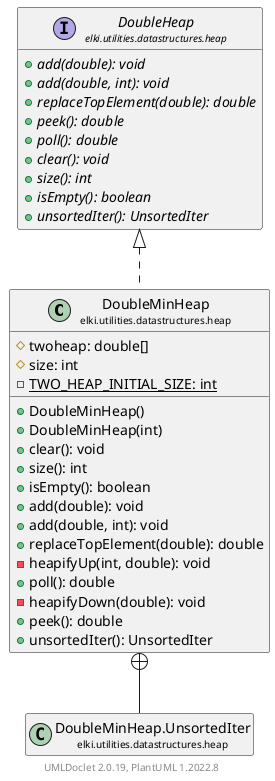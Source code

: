 @startuml
    remove .*\.(Instance|Par|Parameterizer|Factory)$
    set namespaceSeparator none
    hide empty fields
    hide empty methods

    class "<size:14>DoubleMinHeap\n<size:10>elki.utilities.datastructures.heap" as elki.utilities.datastructures.heap.DoubleMinHeap [[DoubleMinHeap.html]] {
        #twoheap: double[]
        #size: int
        {static} -TWO_HEAP_INITIAL_SIZE: int
        +DoubleMinHeap()
        +DoubleMinHeap(int)
        +clear(): void
        +size(): int
        +isEmpty(): boolean
        +add(double): void
        +add(double, int): void
        +replaceTopElement(double): double
        -heapifyUp(int, double): void
        +poll(): double
        -heapifyDown(double): void
        +peek(): double
        +unsortedIter(): UnsortedIter
    }

    interface "<size:14>DoubleHeap\n<size:10>elki.utilities.datastructures.heap" as elki.utilities.datastructures.heap.DoubleHeap [[DoubleHeap.html]] {
        {abstract} +add(double): void
        {abstract} +add(double, int): void
        {abstract} +replaceTopElement(double): double
        {abstract} +peek(): double
        {abstract} +poll(): double
        {abstract} +clear(): void
        {abstract} +size(): int
        {abstract} +isEmpty(): boolean
        {abstract} +unsortedIter(): UnsortedIter
    }
    class "<size:14>DoubleMinHeap.UnsortedIter\n<size:10>elki.utilities.datastructures.heap" as elki.utilities.datastructures.heap.DoubleMinHeap.UnsortedIter [[DoubleMinHeap.UnsortedIter.html]]

    elki.utilities.datastructures.heap.DoubleHeap <|.. elki.utilities.datastructures.heap.DoubleMinHeap
    elki.utilities.datastructures.heap.DoubleMinHeap +-- elki.utilities.datastructures.heap.DoubleMinHeap.UnsortedIter

    center footer UMLDoclet 2.0.19, PlantUML 1.2022.8
@enduml
